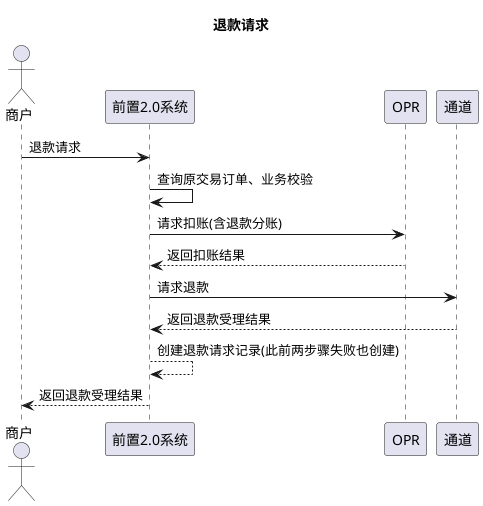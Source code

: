 @startuml
title 退款请求
actor "商户"
"商户" -> "前置2.0系统" : 退款请求
"前置2.0系统" -> "前置2.0系统" : 查询原交易订单、业务校验
"前置2.0系统" -> "OPR" : 请求扣账(含退款分账)
"OPR" --> "前置2.0系统" : 返回扣账结果
"前置2.0系统" -> "通道" : 请求退款
"通道" --> "前置2.0系统" : 返回退款受理结果
"前置2.0系统" --> "前置2.0系统" : 创建退款请求记录(此前两步骤失败也创建)
"前置2.0系统" --> "商户" : 返回退款受理结果
@enduml

@startuml
title 退款结果查询
actor "商户"
"前置2.0系统" <-- "通道" : 回调退款结果
"前置2.0系统" -> "前置2.0系统" : 更新退款请求状态
"商户" -> "前置2.0系统" : 退款查询请求
"前置2.0系统" -> "前置2.0系统" : 业务校验、查询退款请求记录
"前置2.0系统" --> "商户" : 返回退款结果
@enduml

@startuml
title 退款结果回调
actor "商户"
"前置2.0系统" <-- "通道" : 回调退款结果
"前置2.0系统" -> "前置2.0系统" : 更新退款请求状态
"商户" <-- "前置2.0系统" : 回调退款结果
@enduml
